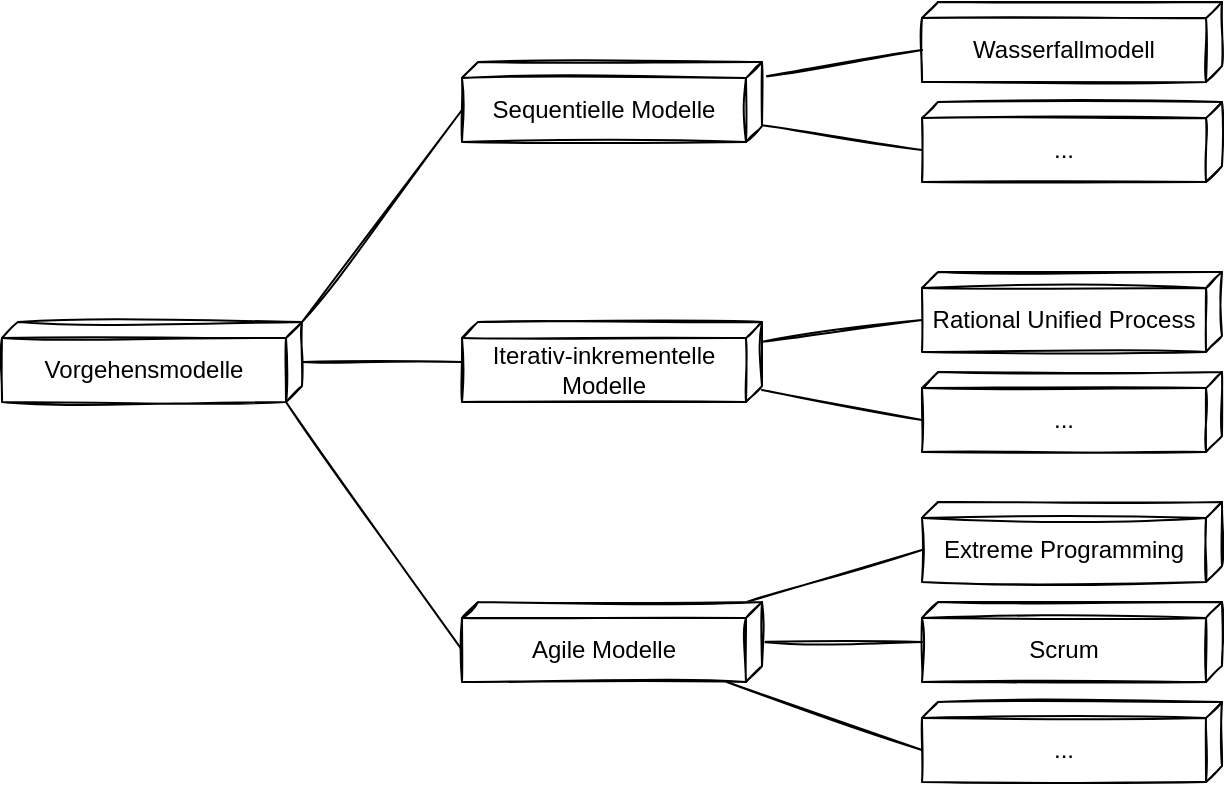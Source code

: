 <mxfile version="22.1.21" type="device">
  <diagram id="BUvfRwf0zNBMPw8hF7Nk" name="Seite-1">
    <mxGraphModel dx="1195" dy="652" grid="1" gridSize="10" guides="1" tooltips="1" connect="1" arrows="1" fold="1" page="1" pageScale="1" pageWidth="1169" pageHeight="827" math="0" shadow="0">
      <root>
        <mxCell id="0" />
        <mxCell id="1" parent="0" />
        <mxCell id="kW_KDMngMzazlsKr2CsW-1" value="Wasserfallmodell" style="shape=cube;whiteSpace=wrap;html=1;boundedLbl=1;backgroundOutline=1;darkOpacity=0;darkOpacity2=0;sketch=1;size=8;rotation=0;flipV=0;direction=south;portConstraintRotation=0;fontSize=12;" parent="1" vertex="1">
          <mxGeometry x="920" y="130" width="150" height="40" as="geometry" />
        </mxCell>
        <mxCell id="kW_KDMngMzazlsKr2CsW-2" value="Rational Unified Process" style="shape=cube;whiteSpace=wrap;html=1;boundedLbl=1;backgroundOutline=1;darkOpacity=0;darkOpacity2=0;sketch=1;size=8;rotation=0;flipV=0;direction=south;portConstraintRotation=0;fontSize=12;" parent="1" vertex="1">
          <mxGeometry x="920" y="265" width="150" height="40" as="geometry" />
        </mxCell>
        <mxCell id="kW_KDMngMzazlsKr2CsW-4" value="..." style="shape=cube;whiteSpace=wrap;html=1;boundedLbl=1;backgroundOutline=1;darkOpacity=0;darkOpacity2=0;sketch=1;size=8;rotation=0;flipV=0;direction=south;portConstraintRotation=0;fontSize=12;" parent="1" vertex="1">
          <mxGeometry x="920" y="180" width="150" height="40" as="geometry" />
        </mxCell>
        <mxCell id="kW_KDMngMzazlsKr2CsW-6" value="Extreme Programming" style="shape=cube;whiteSpace=wrap;html=1;boundedLbl=1;backgroundOutline=1;darkOpacity=0;darkOpacity2=0;sketch=1;size=8;rotation=0;flipV=0;direction=south;portConstraintRotation=0;fontSize=12;" parent="1" vertex="1">
          <mxGeometry x="920" y="380" width="150" height="40" as="geometry" />
        </mxCell>
        <mxCell id="kW_KDMngMzazlsKr2CsW-7" value="..." style="shape=cube;whiteSpace=wrap;html=1;boundedLbl=1;backgroundOutline=1;darkOpacity=0;darkOpacity2=0;sketch=1;size=8;rotation=0;flipV=0;direction=south;portConstraintRotation=0;fontSize=12;" parent="1" vertex="1">
          <mxGeometry x="920" y="315" width="150" height="40" as="geometry" />
        </mxCell>
        <mxCell id="kW_KDMngMzazlsKr2CsW-8" value="Scrum" style="shape=cube;whiteSpace=wrap;html=1;boundedLbl=1;backgroundOutline=1;darkOpacity=0;darkOpacity2=0;sketch=1;size=8;rotation=0;flipV=0;direction=south;portConstraintRotation=0;fontSize=12;" parent="1" vertex="1">
          <mxGeometry x="920" y="430" width="150" height="40" as="geometry" />
        </mxCell>
        <mxCell id="kW_KDMngMzazlsKr2CsW-9" value="..." style="shape=cube;whiteSpace=wrap;html=1;boundedLbl=1;backgroundOutline=1;darkOpacity=0;darkOpacity2=0;sketch=1;size=8;rotation=0;flipV=0;direction=south;portConstraintRotation=0;fontSize=12;" parent="1" vertex="1">
          <mxGeometry x="920" y="480" width="150" height="40" as="geometry" />
        </mxCell>
        <mxCell id="kW_KDMngMzazlsKr2CsW-25" style="edgeStyle=none;rounded=0;sketch=1;orthogonalLoop=1;jettySize=auto;html=1;entryX=0;entryY=0;entryDx=24;entryDy=150;entryPerimeter=0;shadow=0;endArrow=none;endFill=0;fontSize=12;" parent="1" source="kW_KDMngMzazlsKr2CsW-10" target="kW_KDMngMzazlsKr2CsW-2" edge="1">
          <mxGeometry relative="1" as="geometry" />
        </mxCell>
        <mxCell id="kW_KDMngMzazlsKr2CsW-26" style="edgeStyle=none;rounded=0;sketch=1;orthogonalLoop=1;jettySize=auto;html=1;entryX=0;entryY=0;entryDx=24;entryDy=150;entryPerimeter=0;shadow=0;endArrow=none;endFill=0;fontSize=12;" parent="1" source="kW_KDMngMzazlsKr2CsW-10" target="kW_KDMngMzazlsKr2CsW-7" edge="1">
          <mxGeometry relative="1" as="geometry" />
        </mxCell>
        <mxCell id="kW_KDMngMzazlsKr2CsW-10" value="Iterativ-inkrementelle Modelle" style="shape=cube;whiteSpace=wrap;html=1;boundedLbl=1;backgroundOutline=1;darkOpacity=0;darkOpacity2=0;sketch=1;size=8;rotation=0;flipV=0;direction=south;portConstraintRotation=0;fontSize=12;" parent="1" vertex="1">
          <mxGeometry x="690" y="290" width="150" height="40" as="geometry" />
        </mxCell>
        <mxCell id="kW_KDMngMzazlsKr2CsW-21" style="edgeStyle=none;rounded=0;sketch=1;orthogonalLoop=1;jettySize=auto;html=1;entryX=0;entryY=0;entryDx=24;entryDy=150;entryPerimeter=0;shadow=0;endArrow=none;endFill=0;fontSize=12;" parent="1" source="kW_KDMngMzazlsKr2CsW-12" target="kW_KDMngMzazlsKr2CsW-1" edge="1">
          <mxGeometry relative="1" as="geometry" />
        </mxCell>
        <mxCell id="kW_KDMngMzazlsKr2CsW-23" style="edgeStyle=none;rounded=0;sketch=1;orthogonalLoop=1;jettySize=auto;html=1;entryX=0;entryY=0;entryDx=24;entryDy=150;entryPerimeter=0;shadow=0;endArrow=none;endFill=0;fontSize=12;" parent="1" source="kW_KDMngMzazlsKr2CsW-12" target="kW_KDMngMzazlsKr2CsW-4" edge="1">
          <mxGeometry relative="1" as="geometry" />
        </mxCell>
        <mxCell id="kW_KDMngMzazlsKr2CsW-12" value="Sequentielle Modelle" style="shape=cube;whiteSpace=wrap;html=1;boundedLbl=1;backgroundOutline=1;darkOpacity=0;darkOpacity2=0;sketch=1;size=8;rotation=0;flipV=0;direction=south;portConstraintRotation=0;fontSize=12;" parent="1" vertex="1">
          <mxGeometry x="690" y="160" width="150" height="40" as="geometry" />
        </mxCell>
        <mxCell id="kW_KDMngMzazlsKr2CsW-27" style="edgeStyle=none;rounded=0;sketch=1;orthogonalLoop=1;jettySize=auto;html=1;entryX=0;entryY=0;entryDx=24;entryDy=150;entryPerimeter=0;shadow=0;endArrow=none;endFill=0;fontSize=12;" parent="1" source="kW_KDMngMzazlsKr2CsW-13" target="kW_KDMngMzazlsKr2CsW-6" edge="1">
          <mxGeometry relative="1" as="geometry" />
        </mxCell>
        <mxCell id="kW_KDMngMzazlsKr2CsW-28" style="edgeStyle=none;rounded=0;sketch=1;orthogonalLoop=1;jettySize=auto;html=1;shadow=0;endArrow=none;endFill=0;fontSize=12;" parent="1" source="kW_KDMngMzazlsKr2CsW-13" target="kW_KDMngMzazlsKr2CsW-8" edge="1">
          <mxGeometry relative="1" as="geometry" />
        </mxCell>
        <mxCell id="kW_KDMngMzazlsKr2CsW-29" style="edgeStyle=none;rounded=0;sketch=1;orthogonalLoop=1;jettySize=auto;html=1;entryX=0;entryY=0;entryDx=24;entryDy=150;entryPerimeter=0;shadow=0;endArrow=none;endFill=0;fontSize=12;" parent="1" source="kW_KDMngMzazlsKr2CsW-13" target="kW_KDMngMzazlsKr2CsW-9" edge="1">
          <mxGeometry relative="1" as="geometry" />
        </mxCell>
        <mxCell id="kW_KDMngMzazlsKr2CsW-13" value="Agile Modelle" style="shape=cube;whiteSpace=wrap;html=1;boundedLbl=1;backgroundOutline=1;darkOpacity=0;darkOpacity2=0;sketch=1;size=8;rotation=0;flipV=0;direction=south;portConstraintRotation=0;fontSize=12;" parent="1" vertex="1">
          <mxGeometry x="690" y="430" width="150" height="40" as="geometry" />
        </mxCell>
        <mxCell id="kW_KDMngMzazlsKr2CsW-18" style="rounded=0;sketch=1;orthogonalLoop=1;jettySize=auto;html=1;shadow=0;endArrow=none;endFill=0;fontSize=12;" parent="1" source="kW_KDMngMzazlsKr2CsW-14" target="kW_KDMngMzazlsKr2CsW-10" edge="1">
          <mxGeometry relative="1" as="geometry">
            <mxPoint x="660" y="310" as="targetPoint" />
            <mxPoint x="650" y="350" as="sourcePoint" />
          </mxGeometry>
        </mxCell>
        <mxCell id="kW_KDMngMzazlsKr2CsW-19" style="rounded=0;sketch=1;orthogonalLoop=1;jettySize=auto;html=1;shadow=0;endArrow=none;endFill=0;entryX=0;entryY=0;entryDx=24;entryDy=150;entryPerimeter=0;fontSize=12;exitX=0;exitY=0;exitDx=40;exitDy=8;exitPerimeter=0;" parent="1" source="kW_KDMngMzazlsKr2CsW-14" target="kW_KDMngMzazlsKr2CsW-13" edge="1">
          <mxGeometry relative="1" as="geometry">
            <mxPoint x="510" y="370" as="targetPoint" />
          </mxGeometry>
        </mxCell>
        <mxCell id="kW_KDMngMzazlsKr2CsW-20" style="edgeStyle=none;rounded=0;sketch=1;orthogonalLoop=1;jettySize=auto;html=1;entryX=0;entryY=0;entryDx=24;entryDy=150;entryPerimeter=0;shadow=0;endArrow=none;endFill=0;fontSize=12;exitX=0;exitY=0;exitDx=0;exitDy=0;exitPerimeter=0;" parent="1" source="kW_KDMngMzazlsKr2CsW-14" target="kW_KDMngMzazlsKr2CsW-12" edge="1">
          <mxGeometry relative="1" as="geometry" />
        </mxCell>
        <mxCell id="kW_KDMngMzazlsKr2CsW-14" value="Vorgehensmodelle" style="shape=cube;whiteSpace=wrap;html=1;boundedLbl=1;backgroundOutline=1;darkOpacity=0;darkOpacity2=0;sketch=1;size=8;rotation=0;flipV=0;direction=south;portConstraintRotation=0;fontSize=12;" parent="1" vertex="1">
          <mxGeometry x="460" y="290" width="150" height="40" as="geometry" />
        </mxCell>
      </root>
    </mxGraphModel>
  </diagram>
</mxfile>
